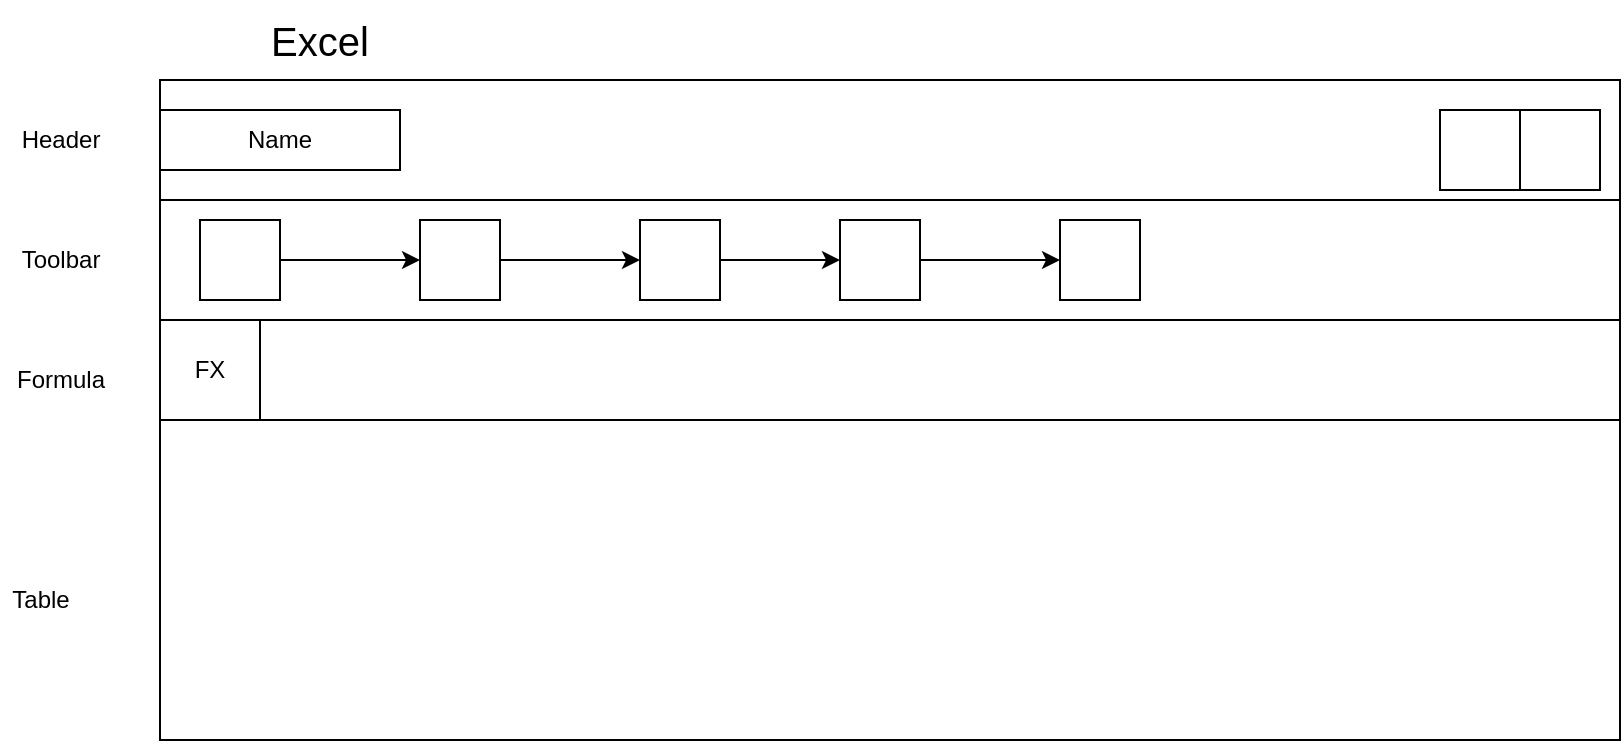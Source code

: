 <mxfile version="13.6.6" type="github">
  <diagram id="WVo5sF7_L_1Ln6oXgJEd" name="Page-1">
    <mxGraphModel dx="1672" dy="1711" grid="1" gridSize="10" guides="1" tooltips="1" connect="1" arrows="1" fold="1" page="1" pageScale="1" pageWidth="827" pageHeight="1169" math="0" shadow="0">
      <root>
        <mxCell id="0" />
        <mxCell id="1" parent="0" />
        <mxCell id="M3BoWNHXHS7NVgi7Js90-3" value="" style="rounded=0;whiteSpace=wrap;html=1;" vertex="1" parent="1">
          <mxGeometry x="-740" y="-1070" width="730" height="330" as="geometry" />
        </mxCell>
        <mxCell id="M3BoWNHXHS7NVgi7Js90-12" value="" style="rounded=0;whiteSpace=wrap;html=1;" vertex="1" parent="1">
          <mxGeometry x="-740" y="-1070" width="730" height="60" as="geometry" />
        </mxCell>
        <mxCell id="M3BoWNHXHS7NVgi7Js90-13" value="Name" style="rounded=0;whiteSpace=wrap;html=1;" vertex="1" parent="1">
          <mxGeometry x="-740" y="-1055" width="120" height="30" as="geometry" />
        </mxCell>
        <mxCell id="M3BoWNHXHS7NVgi7Js90-14" value="" style="whiteSpace=wrap;html=1;aspect=fixed;" vertex="1" parent="1">
          <mxGeometry x="-100" y="-1055" width="40" height="40" as="geometry" />
        </mxCell>
        <mxCell id="M3BoWNHXHS7NVgi7Js90-15" value="" style="whiteSpace=wrap;html=1;aspect=fixed;" vertex="1" parent="1">
          <mxGeometry x="-60" y="-1055" width="40" height="40" as="geometry" />
        </mxCell>
        <mxCell id="M3BoWNHXHS7NVgi7Js90-16" value="" style="rounded=0;whiteSpace=wrap;html=1;" vertex="1" parent="1">
          <mxGeometry x="-740" y="-1010" width="730" height="60" as="geometry" />
        </mxCell>
        <mxCell id="M3BoWNHXHS7NVgi7Js90-17" value="&lt;span style=&quot;font-size: 20px&quot;&gt;Excel&lt;/span&gt;" style="text;html=1;strokeColor=none;fillColor=none;align=center;verticalAlign=middle;whiteSpace=wrap;rounded=0;" vertex="1" parent="1">
          <mxGeometry x="-710" y="-1110" width="100" height="40" as="geometry" />
        </mxCell>
        <mxCell id="M3BoWNHXHS7NVgi7Js90-18" value="Header" style="text;html=1;align=center;verticalAlign=middle;resizable=0;points=[];autosize=1;" vertex="1" parent="1">
          <mxGeometry x="-820" y="-1050" width="60" height="20" as="geometry" />
        </mxCell>
        <mxCell id="M3BoWNHXHS7NVgi7Js90-19" value="Toolbar" style="text;html=1;align=center;verticalAlign=middle;resizable=0;points=[];autosize=1;" vertex="1" parent="1">
          <mxGeometry x="-820" y="-990" width="60" height="20" as="geometry" />
        </mxCell>
        <mxCell id="M3BoWNHXHS7NVgi7Js90-26" value="" style="edgeStyle=orthogonalEdgeStyle;rounded=0;orthogonalLoop=1;jettySize=auto;html=1;" edge="1" parent="1" source="M3BoWNHXHS7NVgi7Js90-20" target="M3BoWNHXHS7NVgi7Js90-21">
          <mxGeometry relative="1" as="geometry" />
        </mxCell>
        <mxCell id="M3BoWNHXHS7NVgi7Js90-20" value="" style="whiteSpace=wrap;html=1;aspect=fixed;" vertex="1" parent="1">
          <mxGeometry x="-720" y="-1000" width="40" height="40" as="geometry" />
        </mxCell>
        <mxCell id="M3BoWNHXHS7NVgi7Js90-27" value="" style="edgeStyle=orthogonalEdgeStyle;rounded=0;orthogonalLoop=1;jettySize=auto;html=1;" edge="1" parent="1" source="M3BoWNHXHS7NVgi7Js90-21" target="M3BoWNHXHS7NVgi7Js90-22">
          <mxGeometry relative="1" as="geometry" />
        </mxCell>
        <mxCell id="M3BoWNHXHS7NVgi7Js90-21" value="" style="whiteSpace=wrap;html=1;aspect=fixed;" vertex="1" parent="1">
          <mxGeometry x="-610" y="-1000" width="40" height="40" as="geometry" />
        </mxCell>
        <mxCell id="M3BoWNHXHS7NVgi7Js90-28" value="" style="edgeStyle=orthogonalEdgeStyle;rounded=0;orthogonalLoop=1;jettySize=auto;html=1;" edge="1" parent="1" source="M3BoWNHXHS7NVgi7Js90-22" target="M3BoWNHXHS7NVgi7Js90-23">
          <mxGeometry relative="1" as="geometry" />
        </mxCell>
        <mxCell id="M3BoWNHXHS7NVgi7Js90-22" value="" style="whiteSpace=wrap;html=1;aspect=fixed;" vertex="1" parent="1">
          <mxGeometry x="-500" y="-1000" width="40" height="40" as="geometry" />
        </mxCell>
        <mxCell id="M3BoWNHXHS7NVgi7Js90-29" value="" style="edgeStyle=orthogonalEdgeStyle;rounded=0;orthogonalLoop=1;jettySize=auto;html=1;" edge="1" parent="1" source="M3BoWNHXHS7NVgi7Js90-23" target="M3BoWNHXHS7NVgi7Js90-24">
          <mxGeometry relative="1" as="geometry" />
        </mxCell>
        <mxCell id="M3BoWNHXHS7NVgi7Js90-23" value="" style="whiteSpace=wrap;html=1;aspect=fixed;" vertex="1" parent="1">
          <mxGeometry x="-400" y="-1000" width="40" height="40" as="geometry" />
        </mxCell>
        <mxCell id="M3BoWNHXHS7NVgi7Js90-24" value="" style="whiteSpace=wrap;html=1;aspect=fixed;" vertex="1" parent="1">
          <mxGeometry x="-290" y="-1000" width="40" height="40" as="geometry" />
        </mxCell>
        <mxCell id="M3BoWNHXHS7NVgi7Js90-30" value="" style="rounded=0;whiteSpace=wrap;html=1;" vertex="1" parent="1">
          <mxGeometry x="-740" y="-950" width="730" height="50" as="geometry" />
        </mxCell>
        <mxCell id="M3BoWNHXHS7NVgi7Js90-31" value="FX" style="whiteSpace=wrap;html=1;aspect=fixed;" vertex="1" parent="1">
          <mxGeometry x="-740" y="-950" width="50" height="50" as="geometry" />
        </mxCell>
        <mxCell id="M3BoWNHXHS7NVgi7Js90-32" value="Formula" style="text;html=1;align=center;verticalAlign=middle;resizable=0;points=[];autosize=1;" vertex="1" parent="1">
          <mxGeometry x="-820" y="-930" width="60" height="20" as="geometry" />
        </mxCell>
        <mxCell id="M3BoWNHXHS7NVgi7Js90-33" value="Table" style="text;html=1;align=center;verticalAlign=middle;resizable=0;points=[];autosize=1;" vertex="1" parent="1">
          <mxGeometry x="-820" y="-820" width="40" height="20" as="geometry" />
        </mxCell>
      </root>
    </mxGraphModel>
  </diagram>
</mxfile>
